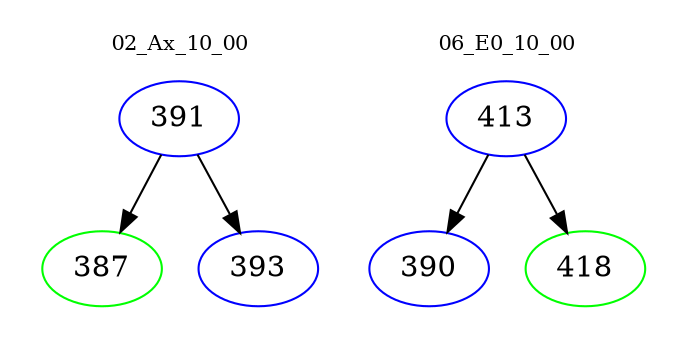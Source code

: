 digraph{
subgraph cluster_0 {
color = white
label = "02_Ax_10_00";
fontsize=10;
T0_391 [label="391", color="blue"]
T0_391 -> T0_387 [color="black"]
T0_387 [label="387", color="green"]
T0_391 -> T0_393 [color="black"]
T0_393 [label="393", color="blue"]
}
subgraph cluster_1 {
color = white
label = "06_E0_10_00";
fontsize=10;
T1_413 [label="413", color="blue"]
T1_413 -> T1_390 [color="black"]
T1_390 [label="390", color="blue"]
T1_413 -> T1_418 [color="black"]
T1_418 [label="418", color="green"]
}
}
